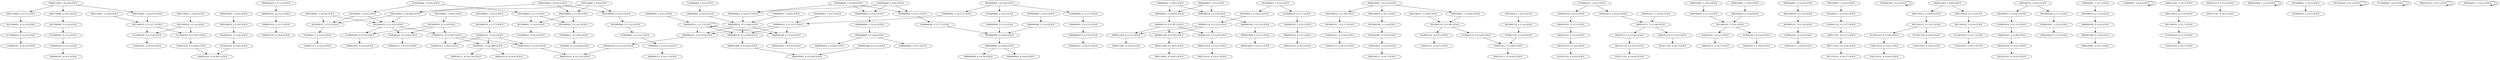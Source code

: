 digraph G {
    "001100001_3-12:19-LEN:9" -> "011000010_4-13:19-LEN:9";
    "000001010_3-13:7-LEN:9" -> "000010101_4-14:8-LEN:9";
    "001000010_2-11:6-LEN:9" -> "010000100_4-12:10-LEN:9";
    "001000010_2-11:6-LEN:9" -> "010000101_4-13:20-LEN:9";
    "001000010_2-11:6-LEN:9" -> "010000101_4-12:297-LEN:9";
    "000001100_4-13:11-LEN:9" -> "000011001_5-14:9-LEN:9";
    "000000100_4-13:23-LEN:9" -> "000001001_5-14:22-LEN:9";
    "000100011_1-10:5-LEN:9" -> "001000110_2-11:6-LEN:9";
    "000001000_4-13:5-LEN:9" -> "000010001_6-14:243-LEN:9";
    "000000000_2-11:41-LEN:9" -> "000000000_3-12:41-LEN:9";
    "001000110_3-11:99-LEN:9" -> "010001101_4-12:94-LEN:9";
    "001000110_3-11:99-LEN:9" -> "010001101_4-13:7-LEN:9";
    "100001010_2-10:5-LEN:9" -> "000010101_3-11:5-LEN:9";
    "000010001_1-10:5-LEN:9" -> "000100010_2-11:5-LEN:9";
    "110001010_5-13:206-LEN:9" -> "100010101_6-14:201-LEN:9";
    "010001011_4-13:9-LEN:9" -> "100010111_5-14:9-LEN:9";
    "000100010_2-11:18-LEN:9" -> "001000101_3-12:17-LEN:9";
    "000011010_5-13:16-LEN:9" -> "000110101_6-14:21-LEN:9";
    "000000110_3-11:87-LEN:9" -> "000001100_4-13:11-LEN:9";
    "000000110_3-11:87-LEN:9" -> "000001100_4-12:83-LEN:9";
    "000000110_3-11:87-LEN:9" -> "000001101_4-12:18-LEN:9";
    "001000001_3-13:6-LEN:9" -> "010000011_4-14:5-LEN:9";
    "100011101_4-12:17-LEN:9" -> "000111010_5-13:18-LEN:9";
    "000000101_4-12:110-LEN:9" -> "000001010_5-13:114-LEN:9";
    "000010001_1-9:116-LEN:9" -> "000100010_2-11:18-LEN:9";
    "000010001_1-9:116-LEN:9" -> "000100011_2-10:92-LEN:9";
    "000010001_1-9:116-LEN:9" -> "000100010_2-10:7-LEN:9";
    "000011000_5-13:85-LEN:9" -> "000110001_6-14:81-LEN:9";
    "000000000_3-11:77-LEN:9" -> "000000000_4-12:83-LEN:9";
    "000110001_1-10:6-LEN:9" -> "001100010_2-11:6-LEN:9";
    "000100001_1-10:24-LEN:9" -> "001000011_3-12:5-LEN:9";
    "000100001_1-10:24-LEN:9" -> "001000010_3-11:323-LEN:9";
    "001100010_3-11:217-LEN:9" -> "011000100_4-13:14-LEN:9";
    "001100010_3-11:217-LEN:9" -> "011000101_4-12:207-LEN:9";
    "010000100_1-9:5-LEN:9" -> "010000100_1-9:5-LEN:9";
    "000100000_2-11:43-LEN:9" -> "001000001_3-13:6-LEN:9";
    "000100000_2-11:43-LEN:9" -> "001000001_3-12:41-LEN:9";
    "000000010_2-11:9-LEN:9" -> "000000100_3-12:10-LEN:9";
    "000000010_3-11:244-LEN:9" -> "000000100_4-13:23-LEN:9";
    "000000010_3-11:244-LEN:9" -> "000000101_4-12:110-LEN:9";
    "000000010_3-11:244-LEN:9" -> "000000100_4-12:239-LEN:9";
    "000000000_4-12:83-LEN:9" -> "000000000_5-13:86-LEN:9";
    "010000011_4-13:43-LEN:9" -> "100000111_5-14:44-LEN:9";
    "000010111_3-11:58-LEN:9" -> "000101111_4-12:50-LEN:9";
    "000010111_3-11:58-LEN:9" -> "000101110_4-13:10-LEN:9";
    "010000101_3-12:5-LEN:9" -> "100001011_5-14:5-LEN:9";
    "010000101_3-12:5-LEN:9" -> "100001011_5-13:289-LEN:9";
    "010000101_3-12:5-LEN:9" -> "100001010_5-13:10-LEN:9";
    "010000100_4-12:10-LEN:9" -> "100001001_5-13:6-LEN:9";
    "000100010_2-11:10-LEN:9" -> "001000101_3-12:10-LEN:9";
    "000001100_4-12:83-LEN:9" -> "000011000_5-13:85-LEN:9";
    "000100011_2-10:92-LEN:9" -> "001000110_3-11:99-LEN:9";
    "000011000_1-9:229-LEN:9" -> "000110000_2-10:5-LEN:9";
    "000011000_1-9:229-LEN:9" -> "000110000_2-11:21-LEN:9";
    "000011000_1-9:229-LEN:9" -> "000110001_2-10:210-LEN:9";
    "000110011_2-10:48-LEN:9" -> "001100110_3-11:47-LEN:9";
    "000100010_1-9:55-LEN:9" -> "001000101_2-10:47-LEN:9";
    "000100010_1-9:55-LEN:9" -> "001000100_2-11:7-LEN:9";
    "100010000_1-9:8-LEN:9" -> "000100000_2-11:43-LEN:9";
    "100010000_1-9:8-LEN:9" -> "000100000_2-10:14-LEN:9";
    "100010000_1-9:8-LEN:9" -> "000100001_2-10:300-LEN:9";
    "000001010_4-13:5-LEN:9" -> "000010101_5-14:5-LEN:9";
    "000001000_4-13:11-LEN:9" -> "000010001_5-14:11-LEN:9";
    "000100010_2-11:9-LEN:9" -> "001000101_3-12:8-LEN:9";
    "000010001_1-10:8-LEN:9" -> "000100010_2-11:8-LEN:9";
    "000110000_2-10:5-LEN:9" -> "001100000_3-11:6-LEN:9";
    "001000011_3-12:5-LEN:9" -> "010000111_4-13:5-LEN:9";
    "000100010_2-11:8-LEN:9" -> "001000101_3-12:6-LEN:9";
    "000000001_1-9:5-LEN:9" -> "000000010_2-11:9-LEN:9";
    "000000001_1-9:5-LEN:9" -> "000000011_2-10:83-LEN:9";
    "010000011_2-10:22-LEN:9" -> "100000110_3-11:23-LEN:9";
    "010001110_3-11:17-LEN:9" -> "100011101_4-12:17-LEN:9";
    "000000000_5-13:86-LEN:9" -> "000000000_6-14:78-LEN:9";
    "000000000_5-13:86-LEN:9" -> "000000001_6-14:8-LEN:9";
    "000000000_2-11:6-LEN:9" -> "000000000_4-12:83-LEN:9";
    "000000001_2-10:227-LEN:9" -> "000000010_3-11:244-LEN:9";
    "010001101_4-12:94-LEN:9" -> "100011011_5-13:94-LEN:9";
    "000100010_2-11:5-LEN:9" -> "001000101_3-12:6-LEN:9";
    "010010000_1-9:10-LEN:9" -> "100100001_2-10:5-LEN:9";
    "010010000_1-9:10-LEN:9" -> "100100000_2-11:5-LEN:9";
    "001000101_3-12:6-LEN:9" -> "010001011_4-13:7-LEN:9";
    "100010101_4-12:49-LEN:9" -> "000101010_5-13:51-LEN:9";
    "011000100_4-13:14-LEN:9" -> "110001001_5-14:14-LEN:9";
    "001100010_2-11:6-LEN:9" -> "011000100_4-13:14-LEN:9";
    "001100010_2-11:6-LEN:9" -> "011000101_4-12:207-LEN:9";
    "001100110_3-11:47-LEN:9" -> "011001101_4-12:40-LEN:9";
    "001100110_3-11:47-LEN:9" -> "011001100_4-13:6-LEN:9";
    "000000010_2-11:8-LEN:9" -> "000000100_3-12:8-LEN:9";
    "110000001_1-9:6-LEN:9" -> "110000001_1-9:6-LEN:9";
    "010001001_3-12:6-LEN:9" -> "100010010_4-13:5-LEN:9";
    "100000011_5-13:12-LEN:9" -> "000000111_6-14:11-LEN:9";
    "011001010_4-13:11-LEN:9" -> "110010101_5-14:11-LEN:9";
    "000010001_1-10:10-LEN:9" -> "000100010_2-11:10-LEN:9";
    "100001011_2-10:42-LEN:9" -> "000010111_3-11:58-LEN:9";
    "010001101_3-12:6-LEN:9" -> "100011011_5-13:94-LEN:9";
    "000000010_2-11:7-LEN:9" -> "000000100_4-13:23-LEN:9";
    "000000010_2-11:7-LEN:9" -> "000000101_4-12:110-LEN:9";
    "000000010_2-11:7-LEN:9" -> "000000100_4-12:239-LEN:9";
    "001000001_1-9:33-LEN:9" -> "010000011_2-10:22-LEN:9";
    "001000001_1-9:33-LEN:9" -> "010000010_2-11:7-LEN:9";
    "001100101_3-12:9-LEN:9" -> "011001010_4-13:11-LEN:9";
    "000110010_2-11:8-LEN:9" -> "001100101_3-12:7-LEN:9";
    "000001011_1-10:16-LEN:9" -> "000010111_3-11:58-LEN:9";
    "000100000_2-10:14-LEN:9" -> "001000000_3-11:15-LEN:9";
    "001000101_3-12:8-LEN:9" -> "010001010_4-13:8-LEN:9";
    "000010000_1-9:347-LEN:9" -> "000100000_2-11:43-LEN:9";
    "000010000_1-9:347-LEN:9" -> "000100000_2-10:14-LEN:9";
    "000010000_1-9:347-LEN:9" -> "000100001_2-10:300-LEN:9";
    "010000001_1-10:7-LEN:9" -> "100000010_3-11:121-LEN:9";
    "000101110_4-13:5-LEN:9" -> "001011101_5-14:5-LEN:9";
    "010000101_4-13:20-LEN:9" -> "100001011_5-14:23-LEN:9";
    "010000000_2-10:5-LEN:9" -> "100000000_3-11:5-LEN:9";
    "010000010_2-11:7-LEN:9" -> "100000101_3-12:5-LEN:9";
    "010000101_1-9:47-LEN:9" -> "100001010_2-10:5-LEN:9";
    "010000101_1-9:47-LEN:9" -> "100001011_2-10:42-LEN:9";
    "000000101_2-12:11-LEN:9" -> "000001010_3-13:7-LEN:9";
    "100000010_3-11:121-LEN:9" -> "000000100_4-13:23-LEN:9";
    "100000010_3-11:121-LEN:9" -> "000000101_4-12:110-LEN:9";
    "100000010_3-11:121-LEN:9" -> "000000100_4-12:239-LEN:9";
    "000110001_1-10:8-LEN:9" -> "001100010_3-11:217-LEN:9";
    "000010000_1-11:6-LEN:9" -> "000010000_1-11:6-LEN:9";
    "000000100_3-12:10-LEN:9" -> "000001000_4-13:11-LEN:9";
    "010001010_4-13:8-LEN:9" -> "100010101_6-14:201-LEN:9";
    "000101011_4-12:5-LEN:9" -> "001010110_5-13:6-LEN:9";
    "000000100_3-12:8-LEN:9" -> "000001000_4-13:8-LEN:9";
    "011001010_4-13:7-LEN:9" -> "110010101_5-14:7-LEN:9";
    "000001000_4-13:8-LEN:9" -> "000010001_5-14:7-LEN:9";
    "100010011_5-13:8-LEN:9" -> "000100111_6-14:7-LEN:9";
    "010001101_4-13:7-LEN:9" -> "100011011_5-14:7-LEN:9";
    "011000001_4-12:5-LEN:9" -> "110000010_5-13:5-LEN:9";
    "000000000_1-10:5-LEN:9" -> "000000000_2-11:6-LEN:9";
    "000011001_1-9:60-LEN:9" -> "000110011_2-10:48-LEN:9";
    "000011001_1-9:60-LEN:9" -> "000110010_2-11:9-LEN:9";
    "001000001_1-10:5-LEN:9" -> "010000010_2-11:5-LEN:9";
    "010000111_4-13:5-LEN:9" -> "100001111_5-14:5-LEN:9";
    "000100001_1-10:5-LEN:9" -> "001000010_2-11:7-LEN:9";
    "001100100_3-11:5-LEN:9" -> "001100100_3-11:5-LEN:9";
    "001000010_3-11:323-LEN:9" -> "010000100_4-12:10-LEN:9";
    "001000010_3-11:323-LEN:9" -> "010000101_4-13:20-LEN:9";
    "001000010_3-11:323-LEN:9" -> "010000101_4-12:297-LEN:9";
    "000100011_1-9:16-LEN:9" -> "001000111_2-10:15-LEN:9";
    "011000000_1-9:5-LEN:9" -> "011000000_1-9:5-LEN:9";
    "010001010_3-11:51-LEN:9" -> "100010101_4-12:49-LEN:9";
    "001000001_3-12:41-LEN:9" -> "010000011_4-13:43-LEN:9";
    "000010101_5-14:7-LEN:9" -> "000010101_5-14:7-LEN:9";
    "000010011_1-10:5-LEN:9" -> "000010011_1-10:5-LEN:9";
    "100000101_3-12:5-LEN:9" -> "000001010_4-13:5-LEN:9";
    "000000000_2-10:71-LEN:9" -> "000000000_3-11:77-LEN:9";
    "100000001_1-10:9-LEN:9" -> "000000010_3-11:244-LEN:9";
    "100000001_1-10:5-LEN:9" -> "000000010_2-11:7-LEN:9";
    "001000000_3-11:15-LEN:9" -> "010000001_4-12:12-LEN:9";
    "000101111_4-12:50-LEN:9" -> "001011110_5-13:51-LEN:9";
    "110000000_1-9:5-LEN:9" -> "100000001_2-10:6-LEN:9";
    "100000001_1-9:85-LEN:9" -> "000000010_2-11:9-LEN:9";
    "100000001_1-9:85-LEN:9" -> "000000011_2-10:83-LEN:9";
    "000000010_1-11:13-LEN:9" -> "000000101_2-12:11-LEN:9";
    "000111010_5-13:18-LEN:9" -> "001110101_6-14:17-LEN:9";
    "100000001_3-12:15-LEN:9" -> "000000010_4-13:15-LEN:9";
    "011001101_4-12:40-LEN:9" -> "110011010_5-13:41-LEN:9";
    "001000000_1-9:124-LEN:9" -> "010000000_2-10:5-LEN:9";
    "001000000_1-9:124-LEN:9" -> "010000001_2-10:112-LEN:9";
    "001000000_1-9:124-LEN:9" -> "010000000_2-11:17-LEN:9";
    "000100001_2-10:300-LEN:9" -> "001000011_3-12:5-LEN:9";
    "000100001_2-10:300-LEN:9" -> "001000010_3-11:323-LEN:9";
    "000110010_2-11:9-LEN:9" -> "001100101_3-12:9-LEN:9";
    "001011110_5-13:51-LEN:9" -> "010111101_6-14:50-LEN:9";
    "100001011_5-13:289-LEN:9" -> "000010111_6-14:274-LEN:9";
    "100001011_5-13:289-LEN:9" -> "000010110_6-14:8-LEN:9";
    "100100001_2-10:5-LEN:9" -> "001000011_3-12:5-LEN:9";
    "100100001_2-10:5-LEN:9" -> "001000010_3-11:323-LEN:9";
    "000010101_3-11:5-LEN:9" -> "000101011_4-12:5-LEN:9";
    "010000001_2-10:112-LEN:9" -> "100000010_3-11:121-LEN:9";
    "010000001_4-12:12-LEN:9" -> "100000011_5-13:12-LEN:9";
    "000110000_2-11:21-LEN:9" -> "001100001_3-12:19-LEN:9";
    "010001001_4-12:8-LEN:9" -> "100010011_5-13:8-LEN:9";
    "001000101_2-10:47-LEN:9" -> "010001010_3-11:51-LEN:9";
    "000000000_4-13:44-LEN:9" -> "000000000_5-14:7-LEN:9";
    "000000000_4-13:44-LEN:9" -> "000000001_5-14:36-LEN:9";
    "011001100_4-13:6-LEN:9" -> "110011001_5-14:6-LEN:9";
    "001000110_2-11:6-LEN:9" -> "010001101_3-12:6-LEN:9";
    "110000010_5-13:5-LEN:9" -> "100000101_6-14:5-LEN:9";
    "000100001_1-10:6-LEN:9" -> "001000010_2-11:6-LEN:9";
    "001000101_3-12:10-LEN:9" -> "010001011_4-13:9-LEN:9";
    "000000100_4-12:239-LEN:9" -> "000001000_5-13:243-LEN:9";
    "001000101_3-12:17-LEN:9" -> "010001011_4-13:16-LEN:9";
    "100000110_3-11:23-LEN:9" -> "000001100_4-13:11-LEN:9";
    "100000110_3-11:23-LEN:9" -> "000001100_4-12:83-LEN:9";
    "100000110_3-11:23-LEN:9" -> "000001101_4-12:18-LEN:9";
    "011000010_4-13:19-LEN:9" -> "110000101_5-14:19-LEN:9";
    "010001011_4-13:16-LEN:9" -> "100010111_5-14:15-LEN:9";
    "000101010_5-13:51-LEN:9" -> "001010101_6-14:52-LEN:9";
    "000000000_3-12:41-LEN:9" -> "000000000_4-13:44-LEN:9";
    "001000111_2-10:15-LEN:9" -> "010001110_3-11:17-LEN:9";
    "011000101_4-12:207-LEN:9" -> "110001010_5-13:206-LEN:9";
    "001000100_3-11:9-LEN:9" -> "010001001_4-12:8-LEN:9";
    "001000010_2-11:7-LEN:9" -> "010000101_3-12:5-LEN:9";
    "001100101_3-12:7-LEN:9" -> "011001010_4-13:7-LEN:9";
    "000000010_2-11:7-LEN:9" -> "000000010_2-11:7-LEN:9";
    "000101110_4-13:10-LEN:9" -> "001011101_5-14:7-LEN:9";
    "010001011_4-13:7-LEN:9" -> "100010111_5-14:7-LEN:9";
    "000001010_5-13:114-LEN:9" -> "000010101_6-14:122-LEN:9";
    "000010001_1-10:9-LEN:9" -> "000100010_2-11:9-LEN:9";
    "010000101_4-12:297-LEN:9" -> "100001011_5-14:5-LEN:9";
    "010000101_4-12:297-LEN:9" -> "100001011_5-13:289-LEN:9";
    "010000101_4-12:297-LEN:9" -> "100001010_5-13:10-LEN:9";
    "100100000_2-11:5-LEN:9" -> "001000001_3-13:6-LEN:9";
    "100100000_2-11:5-LEN:9" -> "001000001_3-12:41-LEN:9";
    "010000000_2-11:17-LEN:9" -> "100000001_3-12:15-LEN:9";
    "000001101_4-12:18-LEN:9" -> "000011010_5-13:16-LEN:9";
    "110011010_5-13:41-LEN:9" -> "100110101_6-14:45-LEN:9";
    "000100010_2-10:7-LEN:9" -> "001000100_3-11:9-LEN:9";
    "100000001_2-10:6-LEN:9" -> "000000010_3-11:244-LEN:9";
    "000100011_1-10:8-LEN:9" -> "001000110_3-11:99-LEN:9";
    "100000000_1-9:240-LEN:9" -> "000000000_2-11:41-LEN:9";
    "100000000_1-9:240-LEN:9" -> "000000001_2-10:227-LEN:9";
    "100000000_1-9:240-LEN:9" -> "000000000_2-10:71-LEN:9";
    "001000100_2-11:7-LEN:9" -> "010001001_3-12:6-LEN:9";
    "010001011_4-13:6-LEN:9" -> "100010111_5-14:6-LEN:9";
    "000011001_1-10:7-LEN:9" -> "000110010_2-11:8-LEN:9";
    "001100000_3-11:6-LEN:9" -> "011000001_4-12:5-LEN:9";
    "000110001_2-10:210-LEN:9" -> "001100010_3-11:217-LEN:9";
    "001010110_5-13:6-LEN:9" -> "010101101_6-14:6-LEN:9";
    "000000000_1-9:82-LEN:9" -> "000000000_2-11:41-LEN:9";
    "000000000_1-9:82-LEN:9" -> "000000001_2-10:227-LEN:9";
    "000000000_1-9:82-LEN:9" -> "000000000_2-10:71-LEN:9";
    "100000001_1-10:7-LEN:9" -> "000000010_2-11:8-LEN:9";
    "000001000_5-13:243-LEN:9" -> "000010001_6-14:243-LEN:9";
    "100000000_3-11:5-LEN:9" -> "000000000_4-12:83-LEN:9";
    "000000011_2-10:83-LEN:9" -> "000000110_3-11:87-LEN:9";
    "000000010_4-13:15-LEN:9" -> "000000101_5-14:15-LEN:9";
    "001000101_3-12:6-LEN:9" -> "010001011_4-13:6-LEN:9";
    "100011011_5-13:94-LEN:9" -> "000110111_6-14:92-LEN:9";
    "100001010_5-13:10-LEN:9" -> "000010101_6-14:122-LEN:9";
}
